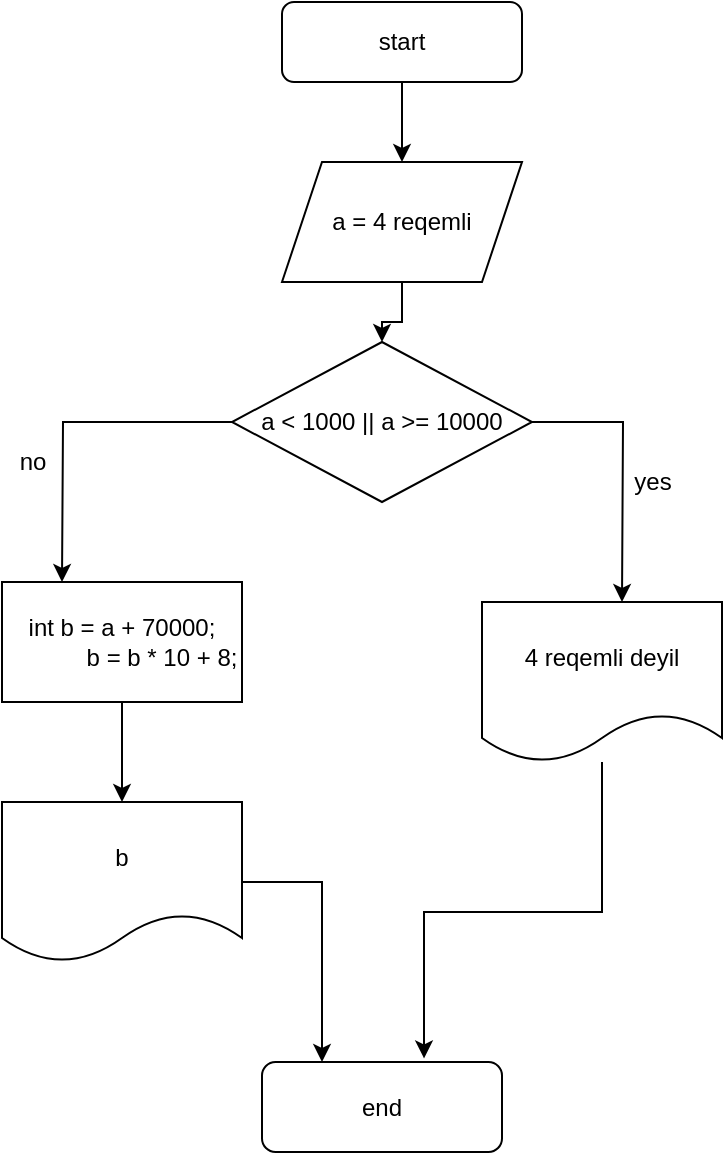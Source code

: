 <mxfile version="16.6.4" type="device"><diagram id="nUVpBdU0qrXx95_lJzuI" name="Page-1"><mxGraphModel dx="1865" dy="579" grid="1" gridSize="10" guides="1" tooltips="1" connect="1" arrows="1" fold="1" page="1" pageScale="1" pageWidth="827" pageHeight="1169" math="0" shadow="0"><root><mxCell id="0"/><mxCell id="1" parent="0"/><mxCell id="cjS-Z94C5WcevPlLPT8p-16" style="edgeStyle=orthogonalEdgeStyle;rounded=0;orthogonalLoop=1;jettySize=auto;html=1;entryX=0.5;entryY=0;entryDx=0;entryDy=0;" edge="1" parent="1" source="cjS-Z94C5WcevPlLPT8p-1" target="cjS-Z94C5WcevPlLPT8p-3"><mxGeometry relative="1" as="geometry"/></mxCell><mxCell id="cjS-Z94C5WcevPlLPT8p-1" value="start" style="rounded=1;whiteSpace=wrap;html=1;" vertex="1" parent="1"><mxGeometry x="60" y="10" width="120" height="40" as="geometry"/></mxCell><mxCell id="cjS-Z94C5WcevPlLPT8p-2" value="end" style="rounded=1;whiteSpace=wrap;html=1;" vertex="1" parent="1"><mxGeometry x="50" y="540" width="120" height="45" as="geometry"/></mxCell><mxCell id="cjS-Z94C5WcevPlLPT8p-15" value="" style="edgeStyle=orthogonalEdgeStyle;rounded=0;orthogonalLoop=1;jettySize=auto;html=1;" edge="1" parent="1" source="cjS-Z94C5WcevPlLPT8p-3" target="cjS-Z94C5WcevPlLPT8p-4"><mxGeometry relative="1" as="geometry"/></mxCell><mxCell id="cjS-Z94C5WcevPlLPT8p-3" value="a = 4 reqemli" style="shape=parallelogram;perimeter=parallelogramPerimeter;whiteSpace=wrap;html=1;fixedSize=1;" vertex="1" parent="1"><mxGeometry x="60" y="90" width="120" height="60" as="geometry"/></mxCell><mxCell id="cjS-Z94C5WcevPlLPT8p-7" style="edgeStyle=orthogonalEdgeStyle;rounded=0;orthogonalLoop=1;jettySize=auto;html=1;" edge="1" parent="1" source="cjS-Z94C5WcevPlLPT8p-4"><mxGeometry relative="1" as="geometry"><mxPoint x="230" y="310" as="targetPoint"/></mxGeometry></mxCell><mxCell id="cjS-Z94C5WcevPlLPT8p-10" style="edgeStyle=orthogonalEdgeStyle;rounded=0;orthogonalLoop=1;jettySize=auto;html=1;" edge="1" parent="1" source="cjS-Z94C5WcevPlLPT8p-4"><mxGeometry relative="1" as="geometry"><mxPoint x="-50" y="300" as="targetPoint"/></mxGeometry></mxCell><mxCell id="cjS-Z94C5WcevPlLPT8p-4" value="a &amp;lt; 1000 || a &amp;gt;= 10000" style="rhombus;whiteSpace=wrap;html=1;" vertex="1" parent="1"><mxGeometry x="35" y="180" width="150" height="80" as="geometry"/></mxCell><mxCell id="cjS-Z94C5WcevPlLPT8p-14" style="edgeStyle=orthogonalEdgeStyle;rounded=0;orthogonalLoop=1;jettySize=auto;html=1;entryX=0.675;entryY=-0.04;entryDx=0;entryDy=0;entryPerimeter=0;" edge="1" parent="1" source="cjS-Z94C5WcevPlLPT8p-5" target="cjS-Z94C5WcevPlLPT8p-2"><mxGeometry relative="1" as="geometry"/></mxCell><mxCell id="cjS-Z94C5WcevPlLPT8p-5" value="4 reqemli deyil" style="shape=document;whiteSpace=wrap;html=1;boundedLbl=1;" vertex="1" parent="1"><mxGeometry x="160" y="310" width="120" height="80" as="geometry"/></mxCell><mxCell id="cjS-Z94C5WcevPlLPT8p-13" style="edgeStyle=orthogonalEdgeStyle;rounded=0;orthogonalLoop=1;jettySize=auto;html=1;entryX=0.25;entryY=0;entryDx=0;entryDy=0;" edge="1" parent="1" source="cjS-Z94C5WcevPlLPT8p-6" target="cjS-Z94C5WcevPlLPT8p-2"><mxGeometry relative="1" as="geometry"/></mxCell><mxCell id="cjS-Z94C5WcevPlLPT8p-6" value="b" style="shape=document;whiteSpace=wrap;html=1;boundedLbl=1;" vertex="1" parent="1"><mxGeometry x="-80" y="410" width="120" height="80" as="geometry"/></mxCell><mxCell id="cjS-Z94C5WcevPlLPT8p-8" value="yes" style="text;html=1;align=center;verticalAlign=middle;resizable=0;points=[];autosize=1;strokeColor=none;fillColor=none;" vertex="1" parent="1"><mxGeometry x="230" y="240" width="30" height="20" as="geometry"/></mxCell><mxCell id="cjS-Z94C5WcevPlLPT8p-12" style="edgeStyle=orthogonalEdgeStyle;rounded=0;orthogonalLoop=1;jettySize=auto;html=1;entryX=0.5;entryY=0;entryDx=0;entryDy=0;" edge="1" parent="1" source="cjS-Z94C5WcevPlLPT8p-9" target="cjS-Z94C5WcevPlLPT8p-6"><mxGeometry relative="1" as="geometry"/></mxCell><mxCell id="cjS-Z94C5WcevPlLPT8p-9" value="&lt;div&gt;int b = a + 70000;&lt;/div&gt;&lt;div&gt;&amp;nbsp; &amp;nbsp; &amp;nbsp; &amp;nbsp; &amp;nbsp; &amp;nbsp; b = b * 10 + 8;&lt;/div&gt;" style="rounded=0;whiteSpace=wrap;html=1;" vertex="1" parent="1"><mxGeometry x="-80" y="300" width="120" height="60" as="geometry"/></mxCell><mxCell id="cjS-Z94C5WcevPlLPT8p-11" value="no" style="text;html=1;align=center;verticalAlign=middle;resizable=0;points=[];autosize=1;strokeColor=none;fillColor=none;" vertex="1" parent="1"><mxGeometry x="-80" y="230" width="30" height="20" as="geometry"/></mxCell></root></mxGraphModel></diagram></mxfile>